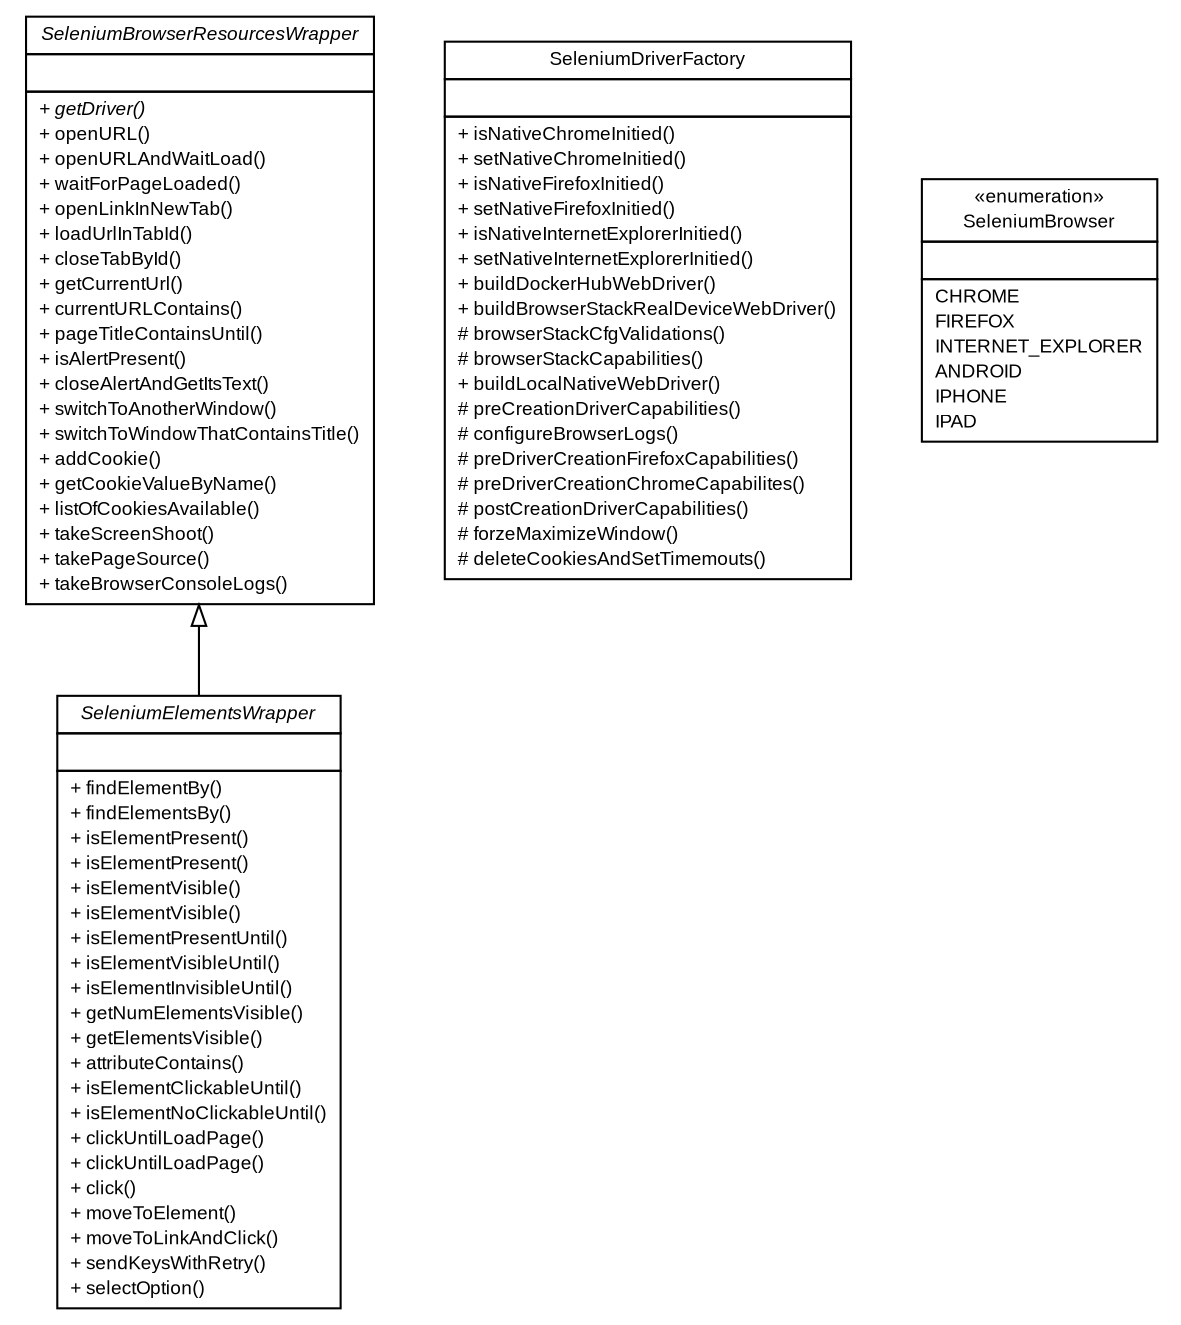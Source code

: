 #!/usr/local/bin/dot
#
# Class diagram 
# Generated by UMLGraph version R5_6-24-gf6e263 (https://www.umlgraph.org/)
#

digraph G {
	edge [fontname="arial",fontsize=10,labelfontname="arial",labelfontsize=10];
	node [fontname="arial",fontsize=10,shape=plaintext];
	nodesep=0.25;
	ranksep=0.5;
	// com.castinfo.devops.robotest.selenium.SeleniumElementsWrapper
	c339 [label=<<table title="com.castinfo.devops.robotest.selenium.SeleniumElementsWrapper" border="0" cellborder="1" cellspacing="0" cellpadding="2" port="p" href="./SeleniumElementsWrapper.html">
		<tr><td><table border="0" cellspacing="0" cellpadding="1">
<tr><td align="center" balign="center"><font face="arial italic"> SeleniumElementsWrapper </font></td></tr>
		</table></td></tr>
		<tr><td><table border="0" cellspacing="0" cellpadding="1">
<tr><td align="left" balign="left">  </td></tr>
		</table></td></tr>
		<tr><td><table border="0" cellspacing="0" cellpadding="1">
<tr><td align="left" balign="left"> + findElementBy() </td></tr>
<tr><td align="left" balign="left"> + findElementsBy() </td></tr>
<tr><td align="left" balign="left"> + isElementPresent() </td></tr>
<tr><td align="left" balign="left"> + isElementPresent() </td></tr>
<tr><td align="left" balign="left"> + isElementVisible() </td></tr>
<tr><td align="left" balign="left"> + isElementVisible() </td></tr>
<tr><td align="left" balign="left"> + isElementPresentUntil() </td></tr>
<tr><td align="left" balign="left"> + isElementVisibleUntil() </td></tr>
<tr><td align="left" balign="left"> + isElementInvisibleUntil() </td></tr>
<tr><td align="left" balign="left"> + getNumElementsVisible() </td></tr>
<tr><td align="left" balign="left"> + getElementsVisible() </td></tr>
<tr><td align="left" balign="left"> + attributeContains() </td></tr>
<tr><td align="left" balign="left"> + isElementClickableUntil() </td></tr>
<tr><td align="left" balign="left"> + isElementNoClickableUntil() </td></tr>
<tr><td align="left" balign="left"> + clickUntilLoadPage() </td></tr>
<tr><td align="left" balign="left"> + clickUntilLoadPage() </td></tr>
<tr><td align="left" balign="left"> + click() </td></tr>
<tr><td align="left" balign="left"> + moveToElement() </td></tr>
<tr><td align="left" balign="left"> + moveToLinkAndClick() </td></tr>
<tr><td align="left" balign="left"> + sendKeysWithRetry() </td></tr>
<tr><td align="left" balign="left"> + selectOption() </td></tr>
		</table></td></tr>
		</table>>, URL="./SeleniumElementsWrapper.html", fontname="arial", fontcolor="black", fontsize=9.0];
	// com.castinfo.devops.robotest.selenium.SeleniumDriverFactory
	c340 [label=<<table title="com.castinfo.devops.robotest.selenium.SeleniumDriverFactory" border="0" cellborder="1" cellspacing="0" cellpadding="2" port="p" href="./SeleniumDriverFactory.html">
		<tr><td><table border="0" cellspacing="0" cellpadding="1">
<tr><td align="center" balign="center"> SeleniumDriverFactory </td></tr>
		</table></td></tr>
		<tr><td><table border="0" cellspacing="0" cellpadding="1">
<tr><td align="left" balign="left">  </td></tr>
		</table></td></tr>
		<tr><td><table border="0" cellspacing="0" cellpadding="1">
<tr><td align="left" balign="left"> + isNativeChromeInitied() </td></tr>
<tr><td align="left" balign="left"> + setNativeChromeInitied() </td></tr>
<tr><td align="left" balign="left"> + isNativeFirefoxInitied() </td></tr>
<tr><td align="left" balign="left"> + setNativeFirefoxInitied() </td></tr>
<tr><td align="left" balign="left"> + isNativeInternetExplorerInitied() </td></tr>
<tr><td align="left" balign="left"> + setNativeInternetExplorerInitied() </td></tr>
<tr><td align="left" balign="left"> + buildDockerHubWebDriver() </td></tr>
<tr><td align="left" balign="left"> + buildBrowserStackRealDeviceWebDriver() </td></tr>
<tr><td align="left" balign="left"> # browserStackCfgValidations() </td></tr>
<tr><td align="left" balign="left"> # browserStackCapabilities() </td></tr>
<tr><td align="left" balign="left"> + buildLocalNativeWebDriver() </td></tr>
<tr><td align="left" balign="left"> # preCreationDriverCapabilities() </td></tr>
<tr><td align="left" balign="left"> # configureBrowserLogs() </td></tr>
<tr><td align="left" balign="left"> # preDriverCreationFirefoxCapabilities() </td></tr>
<tr><td align="left" balign="left"> # preDriverCreationChromeCapabilites() </td></tr>
<tr><td align="left" balign="left"> # postCreationDriverCapabilities() </td></tr>
<tr><td align="left" balign="left"> # forzeMaximizeWindow() </td></tr>
<tr><td align="left" balign="left"> # deleteCookiesAndSetTimemouts() </td></tr>
		</table></td></tr>
		</table>>, URL="./SeleniumDriverFactory.html", fontname="arial", fontcolor="black", fontsize=9.0];
	// com.castinfo.devops.robotest.selenium.SeleniumBrowserResourcesWrapper
	c341 [label=<<table title="com.castinfo.devops.robotest.selenium.SeleniumBrowserResourcesWrapper" border="0" cellborder="1" cellspacing="0" cellpadding="2" port="p" href="./SeleniumBrowserResourcesWrapper.html">
		<tr><td><table border="0" cellspacing="0" cellpadding="1">
<tr><td align="center" balign="center"><font face="arial italic"> SeleniumBrowserResourcesWrapper </font></td></tr>
		</table></td></tr>
		<tr><td><table border="0" cellspacing="0" cellpadding="1">
<tr><td align="left" balign="left">  </td></tr>
		</table></td></tr>
		<tr><td><table border="0" cellspacing="0" cellpadding="1">
<tr><td align="left" balign="left"><font face="arial italic" point-size="9.0"> + getDriver() </font></td></tr>
<tr><td align="left" balign="left"> + openURL() </td></tr>
<tr><td align="left" balign="left"> + openURLAndWaitLoad() </td></tr>
<tr><td align="left" balign="left"> + waitForPageLoaded() </td></tr>
<tr><td align="left" balign="left"> + openLinkInNewTab() </td></tr>
<tr><td align="left" balign="left"> + loadUrlInTabId() </td></tr>
<tr><td align="left" balign="left"> + closeTabById() </td></tr>
<tr><td align="left" balign="left"> + getCurrentUrl() </td></tr>
<tr><td align="left" balign="left"> + currentURLContains() </td></tr>
<tr><td align="left" balign="left"> + pageTitleContainsUntil() </td></tr>
<tr><td align="left" balign="left"> + isAlertPresent() </td></tr>
<tr><td align="left" balign="left"> + closeAlertAndGetItsText() </td></tr>
<tr><td align="left" balign="left"> + switchToAnotherWindow() </td></tr>
<tr><td align="left" balign="left"> + switchToWindowThatContainsTitle() </td></tr>
<tr><td align="left" balign="left"> + addCookie() </td></tr>
<tr><td align="left" balign="left"> + getCookieValueByName() </td></tr>
<tr><td align="left" balign="left"> + listOfCookiesAvailable() </td></tr>
<tr><td align="left" balign="left"> + takeScreenShoot() </td></tr>
<tr><td align="left" balign="left"> + takePageSource() </td></tr>
<tr><td align="left" balign="left"> + takeBrowserConsoleLogs() </td></tr>
		</table></td></tr>
		</table>>, URL="./SeleniumBrowserResourcesWrapper.html", fontname="arial", fontcolor="black", fontsize=9.0];
	// com.castinfo.devops.robotest.selenium.SeleniumBrowser
	c342 [label=<<table title="com.castinfo.devops.robotest.selenium.SeleniumBrowser" border="0" cellborder="1" cellspacing="0" cellpadding="2" port="p" href="./SeleniumBrowser.html">
		<tr><td><table border="0" cellspacing="0" cellpadding="1">
<tr><td align="center" balign="center"> &#171;enumeration&#187; </td></tr>
<tr><td align="center" balign="center"> SeleniumBrowser </td></tr>
		</table></td></tr>
		<tr><td><table border="0" cellspacing="0" cellpadding="1">
<tr><td align="left" balign="left">  </td></tr>
		</table></td></tr>
		<tr><td><table border="0" cellspacing="0" cellpadding="1">
<tr><td align="left" balign="left"> CHROME </td></tr>
<tr><td align="left" balign="left"> FIREFOX </td></tr>
<tr><td align="left" balign="left"> INTERNET_EXPLORER </td></tr>
<tr><td align="left" balign="left"> ANDROID </td></tr>
<tr><td align="left" balign="left"> IPHONE </td></tr>
<tr><td align="left" balign="left"> IPAD </td></tr>
		</table></td></tr>
		</table>>, URL="./SeleniumBrowser.html", fontname="arial", fontcolor="black", fontsize=9.0];
	//com.castinfo.devops.robotest.selenium.SeleniumElementsWrapper extends com.castinfo.devops.robotest.selenium.SeleniumBrowserResourcesWrapper
	c341:p -> c339:p [dir=back,arrowtail=empty];
}

